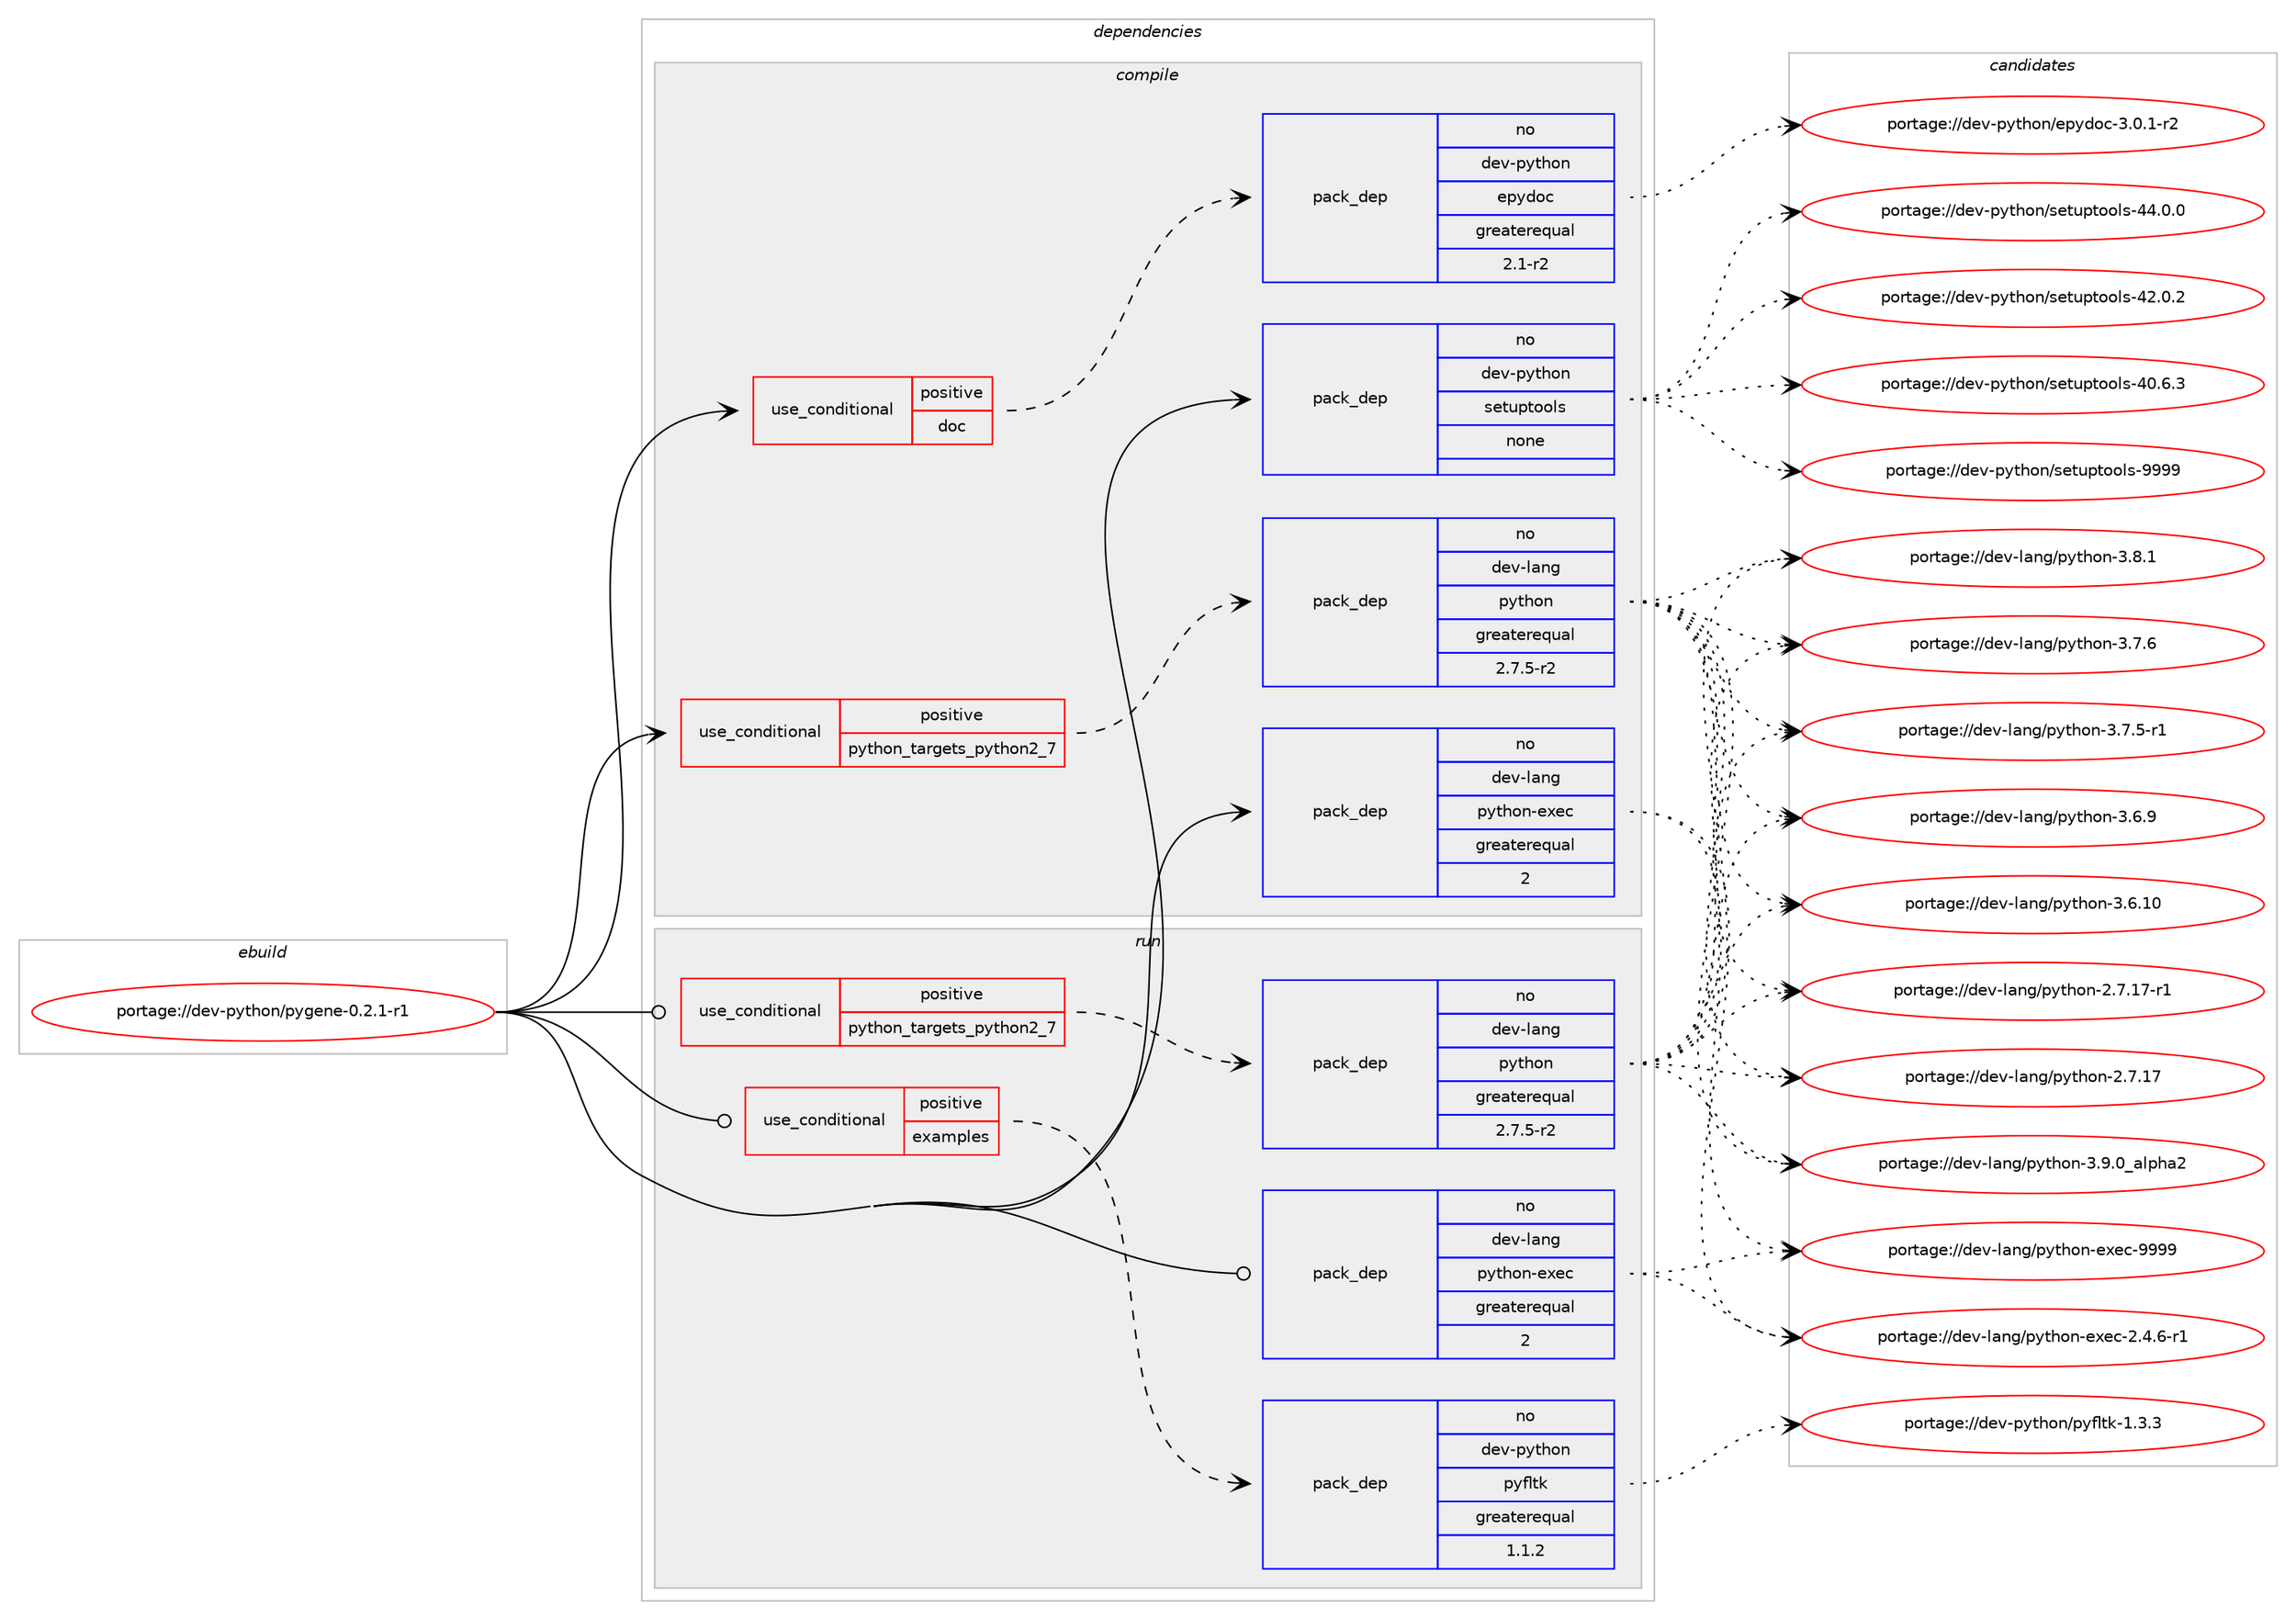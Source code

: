 digraph prolog {

# *************
# Graph options
# *************

newrank=true;
concentrate=true;
compound=true;
graph [rankdir=LR,fontname=Helvetica,fontsize=10,ranksep=1.5];#, ranksep=2.5, nodesep=0.2];
edge  [arrowhead=vee];
node  [fontname=Helvetica,fontsize=10];

# **********
# The ebuild
# **********

subgraph cluster_leftcol {
color=gray;
label=<<i>ebuild</i>>;
id [label="portage://dev-python/pygene-0.2.1-r1", color=red, width=4, href="../dev-python/pygene-0.2.1-r1.svg"];
}

# ****************
# The dependencies
# ****************

subgraph cluster_midcol {
color=gray;
label=<<i>dependencies</i>>;
subgraph cluster_compile {
fillcolor="#eeeeee";
style=filled;
label=<<i>compile</i>>;
subgraph cond109463 {
dependency438092 [label=<<TABLE BORDER="0" CELLBORDER="1" CELLSPACING="0" CELLPADDING="4"><TR><TD ROWSPAN="3" CELLPADDING="10">use_conditional</TD></TR><TR><TD>positive</TD></TR><TR><TD>doc</TD></TR></TABLE>>, shape=none, color=red];
subgraph pack323691 {
dependency438093 [label=<<TABLE BORDER="0" CELLBORDER="1" CELLSPACING="0" CELLPADDING="4" WIDTH="220"><TR><TD ROWSPAN="6" CELLPADDING="30">pack_dep</TD></TR><TR><TD WIDTH="110">no</TD></TR><TR><TD>dev-python</TD></TR><TR><TD>epydoc</TD></TR><TR><TD>greaterequal</TD></TR><TR><TD>2.1-r2</TD></TR></TABLE>>, shape=none, color=blue];
}
dependency438092:e -> dependency438093:w [weight=20,style="dashed",arrowhead="vee"];
}
id:e -> dependency438092:w [weight=20,style="solid",arrowhead="vee"];
subgraph cond109464 {
dependency438094 [label=<<TABLE BORDER="0" CELLBORDER="1" CELLSPACING="0" CELLPADDING="4"><TR><TD ROWSPAN="3" CELLPADDING="10">use_conditional</TD></TR><TR><TD>positive</TD></TR><TR><TD>python_targets_python2_7</TD></TR></TABLE>>, shape=none, color=red];
subgraph pack323692 {
dependency438095 [label=<<TABLE BORDER="0" CELLBORDER="1" CELLSPACING="0" CELLPADDING="4" WIDTH="220"><TR><TD ROWSPAN="6" CELLPADDING="30">pack_dep</TD></TR><TR><TD WIDTH="110">no</TD></TR><TR><TD>dev-lang</TD></TR><TR><TD>python</TD></TR><TR><TD>greaterequal</TD></TR><TR><TD>2.7.5-r2</TD></TR></TABLE>>, shape=none, color=blue];
}
dependency438094:e -> dependency438095:w [weight=20,style="dashed",arrowhead="vee"];
}
id:e -> dependency438094:w [weight=20,style="solid",arrowhead="vee"];
subgraph pack323693 {
dependency438096 [label=<<TABLE BORDER="0" CELLBORDER="1" CELLSPACING="0" CELLPADDING="4" WIDTH="220"><TR><TD ROWSPAN="6" CELLPADDING="30">pack_dep</TD></TR><TR><TD WIDTH="110">no</TD></TR><TR><TD>dev-lang</TD></TR><TR><TD>python-exec</TD></TR><TR><TD>greaterequal</TD></TR><TR><TD>2</TD></TR></TABLE>>, shape=none, color=blue];
}
id:e -> dependency438096:w [weight=20,style="solid",arrowhead="vee"];
subgraph pack323694 {
dependency438097 [label=<<TABLE BORDER="0" CELLBORDER="1" CELLSPACING="0" CELLPADDING="4" WIDTH="220"><TR><TD ROWSPAN="6" CELLPADDING="30">pack_dep</TD></TR><TR><TD WIDTH="110">no</TD></TR><TR><TD>dev-python</TD></TR><TR><TD>setuptools</TD></TR><TR><TD>none</TD></TR><TR><TD></TD></TR></TABLE>>, shape=none, color=blue];
}
id:e -> dependency438097:w [weight=20,style="solid",arrowhead="vee"];
}
subgraph cluster_compileandrun {
fillcolor="#eeeeee";
style=filled;
label=<<i>compile and run</i>>;
}
subgraph cluster_run {
fillcolor="#eeeeee";
style=filled;
label=<<i>run</i>>;
subgraph cond109465 {
dependency438098 [label=<<TABLE BORDER="0" CELLBORDER="1" CELLSPACING="0" CELLPADDING="4"><TR><TD ROWSPAN="3" CELLPADDING="10">use_conditional</TD></TR><TR><TD>positive</TD></TR><TR><TD>examples</TD></TR></TABLE>>, shape=none, color=red];
subgraph pack323695 {
dependency438099 [label=<<TABLE BORDER="0" CELLBORDER="1" CELLSPACING="0" CELLPADDING="4" WIDTH="220"><TR><TD ROWSPAN="6" CELLPADDING="30">pack_dep</TD></TR><TR><TD WIDTH="110">no</TD></TR><TR><TD>dev-python</TD></TR><TR><TD>pyfltk</TD></TR><TR><TD>greaterequal</TD></TR><TR><TD>1.1.2</TD></TR></TABLE>>, shape=none, color=blue];
}
dependency438098:e -> dependency438099:w [weight=20,style="dashed",arrowhead="vee"];
}
id:e -> dependency438098:w [weight=20,style="solid",arrowhead="odot"];
subgraph cond109466 {
dependency438100 [label=<<TABLE BORDER="0" CELLBORDER="1" CELLSPACING="0" CELLPADDING="4"><TR><TD ROWSPAN="3" CELLPADDING="10">use_conditional</TD></TR><TR><TD>positive</TD></TR><TR><TD>python_targets_python2_7</TD></TR></TABLE>>, shape=none, color=red];
subgraph pack323696 {
dependency438101 [label=<<TABLE BORDER="0" CELLBORDER="1" CELLSPACING="0" CELLPADDING="4" WIDTH="220"><TR><TD ROWSPAN="6" CELLPADDING="30">pack_dep</TD></TR><TR><TD WIDTH="110">no</TD></TR><TR><TD>dev-lang</TD></TR><TR><TD>python</TD></TR><TR><TD>greaterequal</TD></TR><TR><TD>2.7.5-r2</TD></TR></TABLE>>, shape=none, color=blue];
}
dependency438100:e -> dependency438101:w [weight=20,style="dashed",arrowhead="vee"];
}
id:e -> dependency438100:w [weight=20,style="solid",arrowhead="odot"];
subgraph pack323697 {
dependency438102 [label=<<TABLE BORDER="0" CELLBORDER="1" CELLSPACING="0" CELLPADDING="4" WIDTH="220"><TR><TD ROWSPAN="6" CELLPADDING="30">pack_dep</TD></TR><TR><TD WIDTH="110">no</TD></TR><TR><TD>dev-lang</TD></TR><TR><TD>python-exec</TD></TR><TR><TD>greaterequal</TD></TR><TR><TD>2</TD></TR></TABLE>>, shape=none, color=blue];
}
id:e -> dependency438102:w [weight=20,style="solid",arrowhead="odot"];
}
}

# **************
# The candidates
# **************

subgraph cluster_choices {
rank=same;
color=gray;
label=<<i>candidates</i>>;

subgraph choice323691 {
color=black;
nodesep=1;
choice1001011184511212111610411111047101112121100111994551464846494511450 [label="portage://dev-python/epydoc-3.0.1-r2", color=red, width=4,href="../dev-python/epydoc-3.0.1-r2.svg"];
dependency438093:e -> choice1001011184511212111610411111047101112121100111994551464846494511450:w [style=dotted,weight="100"];
}
subgraph choice323692 {
color=black;
nodesep=1;
choice10010111845108971101034711212111610411111045514657464895971081121049750 [label="portage://dev-lang/python-3.9.0_alpha2", color=red, width=4,href="../dev-lang/python-3.9.0_alpha2.svg"];
choice100101118451089711010347112121116104111110455146564649 [label="portage://dev-lang/python-3.8.1", color=red, width=4,href="../dev-lang/python-3.8.1.svg"];
choice100101118451089711010347112121116104111110455146554654 [label="portage://dev-lang/python-3.7.6", color=red, width=4,href="../dev-lang/python-3.7.6.svg"];
choice1001011184510897110103471121211161041111104551465546534511449 [label="portage://dev-lang/python-3.7.5-r1", color=red, width=4,href="../dev-lang/python-3.7.5-r1.svg"];
choice100101118451089711010347112121116104111110455146544657 [label="portage://dev-lang/python-3.6.9", color=red, width=4,href="../dev-lang/python-3.6.9.svg"];
choice10010111845108971101034711212111610411111045514654464948 [label="portage://dev-lang/python-3.6.10", color=red, width=4,href="../dev-lang/python-3.6.10.svg"];
choice100101118451089711010347112121116104111110455046554649554511449 [label="portage://dev-lang/python-2.7.17-r1", color=red, width=4,href="../dev-lang/python-2.7.17-r1.svg"];
choice10010111845108971101034711212111610411111045504655464955 [label="portage://dev-lang/python-2.7.17", color=red, width=4,href="../dev-lang/python-2.7.17.svg"];
dependency438095:e -> choice10010111845108971101034711212111610411111045514657464895971081121049750:w [style=dotted,weight="100"];
dependency438095:e -> choice100101118451089711010347112121116104111110455146564649:w [style=dotted,weight="100"];
dependency438095:e -> choice100101118451089711010347112121116104111110455146554654:w [style=dotted,weight="100"];
dependency438095:e -> choice1001011184510897110103471121211161041111104551465546534511449:w [style=dotted,weight="100"];
dependency438095:e -> choice100101118451089711010347112121116104111110455146544657:w [style=dotted,weight="100"];
dependency438095:e -> choice10010111845108971101034711212111610411111045514654464948:w [style=dotted,weight="100"];
dependency438095:e -> choice100101118451089711010347112121116104111110455046554649554511449:w [style=dotted,weight="100"];
dependency438095:e -> choice10010111845108971101034711212111610411111045504655464955:w [style=dotted,weight="100"];
}
subgraph choice323693 {
color=black;
nodesep=1;
choice10010111845108971101034711212111610411111045101120101994557575757 [label="portage://dev-lang/python-exec-9999", color=red, width=4,href="../dev-lang/python-exec-9999.svg"];
choice10010111845108971101034711212111610411111045101120101994550465246544511449 [label="portage://dev-lang/python-exec-2.4.6-r1", color=red, width=4,href="../dev-lang/python-exec-2.4.6-r1.svg"];
dependency438096:e -> choice10010111845108971101034711212111610411111045101120101994557575757:w [style=dotted,weight="100"];
dependency438096:e -> choice10010111845108971101034711212111610411111045101120101994550465246544511449:w [style=dotted,weight="100"];
}
subgraph choice323694 {
color=black;
nodesep=1;
choice10010111845112121116104111110471151011161171121161111111081154557575757 [label="portage://dev-python/setuptools-9999", color=red, width=4,href="../dev-python/setuptools-9999.svg"];
choice100101118451121211161041111104711510111611711211611111110811545525246484648 [label="portage://dev-python/setuptools-44.0.0", color=red, width=4,href="../dev-python/setuptools-44.0.0.svg"];
choice100101118451121211161041111104711510111611711211611111110811545525046484650 [label="portage://dev-python/setuptools-42.0.2", color=red, width=4,href="../dev-python/setuptools-42.0.2.svg"];
choice100101118451121211161041111104711510111611711211611111110811545524846544651 [label="portage://dev-python/setuptools-40.6.3", color=red, width=4,href="../dev-python/setuptools-40.6.3.svg"];
dependency438097:e -> choice10010111845112121116104111110471151011161171121161111111081154557575757:w [style=dotted,weight="100"];
dependency438097:e -> choice100101118451121211161041111104711510111611711211611111110811545525246484648:w [style=dotted,weight="100"];
dependency438097:e -> choice100101118451121211161041111104711510111611711211611111110811545525046484650:w [style=dotted,weight="100"];
dependency438097:e -> choice100101118451121211161041111104711510111611711211611111110811545524846544651:w [style=dotted,weight="100"];
}
subgraph choice323695 {
color=black;
nodesep=1;
choice1001011184511212111610411111047112121102108116107454946514651 [label="portage://dev-python/pyfltk-1.3.3", color=red, width=4,href="../dev-python/pyfltk-1.3.3.svg"];
dependency438099:e -> choice1001011184511212111610411111047112121102108116107454946514651:w [style=dotted,weight="100"];
}
subgraph choice323696 {
color=black;
nodesep=1;
choice10010111845108971101034711212111610411111045514657464895971081121049750 [label="portage://dev-lang/python-3.9.0_alpha2", color=red, width=4,href="../dev-lang/python-3.9.0_alpha2.svg"];
choice100101118451089711010347112121116104111110455146564649 [label="portage://dev-lang/python-3.8.1", color=red, width=4,href="../dev-lang/python-3.8.1.svg"];
choice100101118451089711010347112121116104111110455146554654 [label="portage://dev-lang/python-3.7.6", color=red, width=4,href="../dev-lang/python-3.7.6.svg"];
choice1001011184510897110103471121211161041111104551465546534511449 [label="portage://dev-lang/python-3.7.5-r1", color=red, width=4,href="../dev-lang/python-3.7.5-r1.svg"];
choice100101118451089711010347112121116104111110455146544657 [label="portage://dev-lang/python-3.6.9", color=red, width=4,href="../dev-lang/python-3.6.9.svg"];
choice10010111845108971101034711212111610411111045514654464948 [label="portage://dev-lang/python-3.6.10", color=red, width=4,href="../dev-lang/python-3.6.10.svg"];
choice100101118451089711010347112121116104111110455046554649554511449 [label="portage://dev-lang/python-2.7.17-r1", color=red, width=4,href="../dev-lang/python-2.7.17-r1.svg"];
choice10010111845108971101034711212111610411111045504655464955 [label="portage://dev-lang/python-2.7.17", color=red, width=4,href="../dev-lang/python-2.7.17.svg"];
dependency438101:e -> choice10010111845108971101034711212111610411111045514657464895971081121049750:w [style=dotted,weight="100"];
dependency438101:e -> choice100101118451089711010347112121116104111110455146564649:w [style=dotted,weight="100"];
dependency438101:e -> choice100101118451089711010347112121116104111110455146554654:w [style=dotted,weight="100"];
dependency438101:e -> choice1001011184510897110103471121211161041111104551465546534511449:w [style=dotted,weight="100"];
dependency438101:e -> choice100101118451089711010347112121116104111110455146544657:w [style=dotted,weight="100"];
dependency438101:e -> choice10010111845108971101034711212111610411111045514654464948:w [style=dotted,weight="100"];
dependency438101:e -> choice100101118451089711010347112121116104111110455046554649554511449:w [style=dotted,weight="100"];
dependency438101:e -> choice10010111845108971101034711212111610411111045504655464955:w [style=dotted,weight="100"];
}
subgraph choice323697 {
color=black;
nodesep=1;
choice10010111845108971101034711212111610411111045101120101994557575757 [label="portage://dev-lang/python-exec-9999", color=red, width=4,href="../dev-lang/python-exec-9999.svg"];
choice10010111845108971101034711212111610411111045101120101994550465246544511449 [label="portage://dev-lang/python-exec-2.4.6-r1", color=red, width=4,href="../dev-lang/python-exec-2.4.6-r1.svg"];
dependency438102:e -> choice10010111845108971101034711212111610411111045101120101994557575757:w [style=dotted,weight="100"];
dependency438102:e -> choice10010111845108971101034711212111610411111045101120101994550465246544511449:w [style=dotted,weight="100"];
}
}

}
